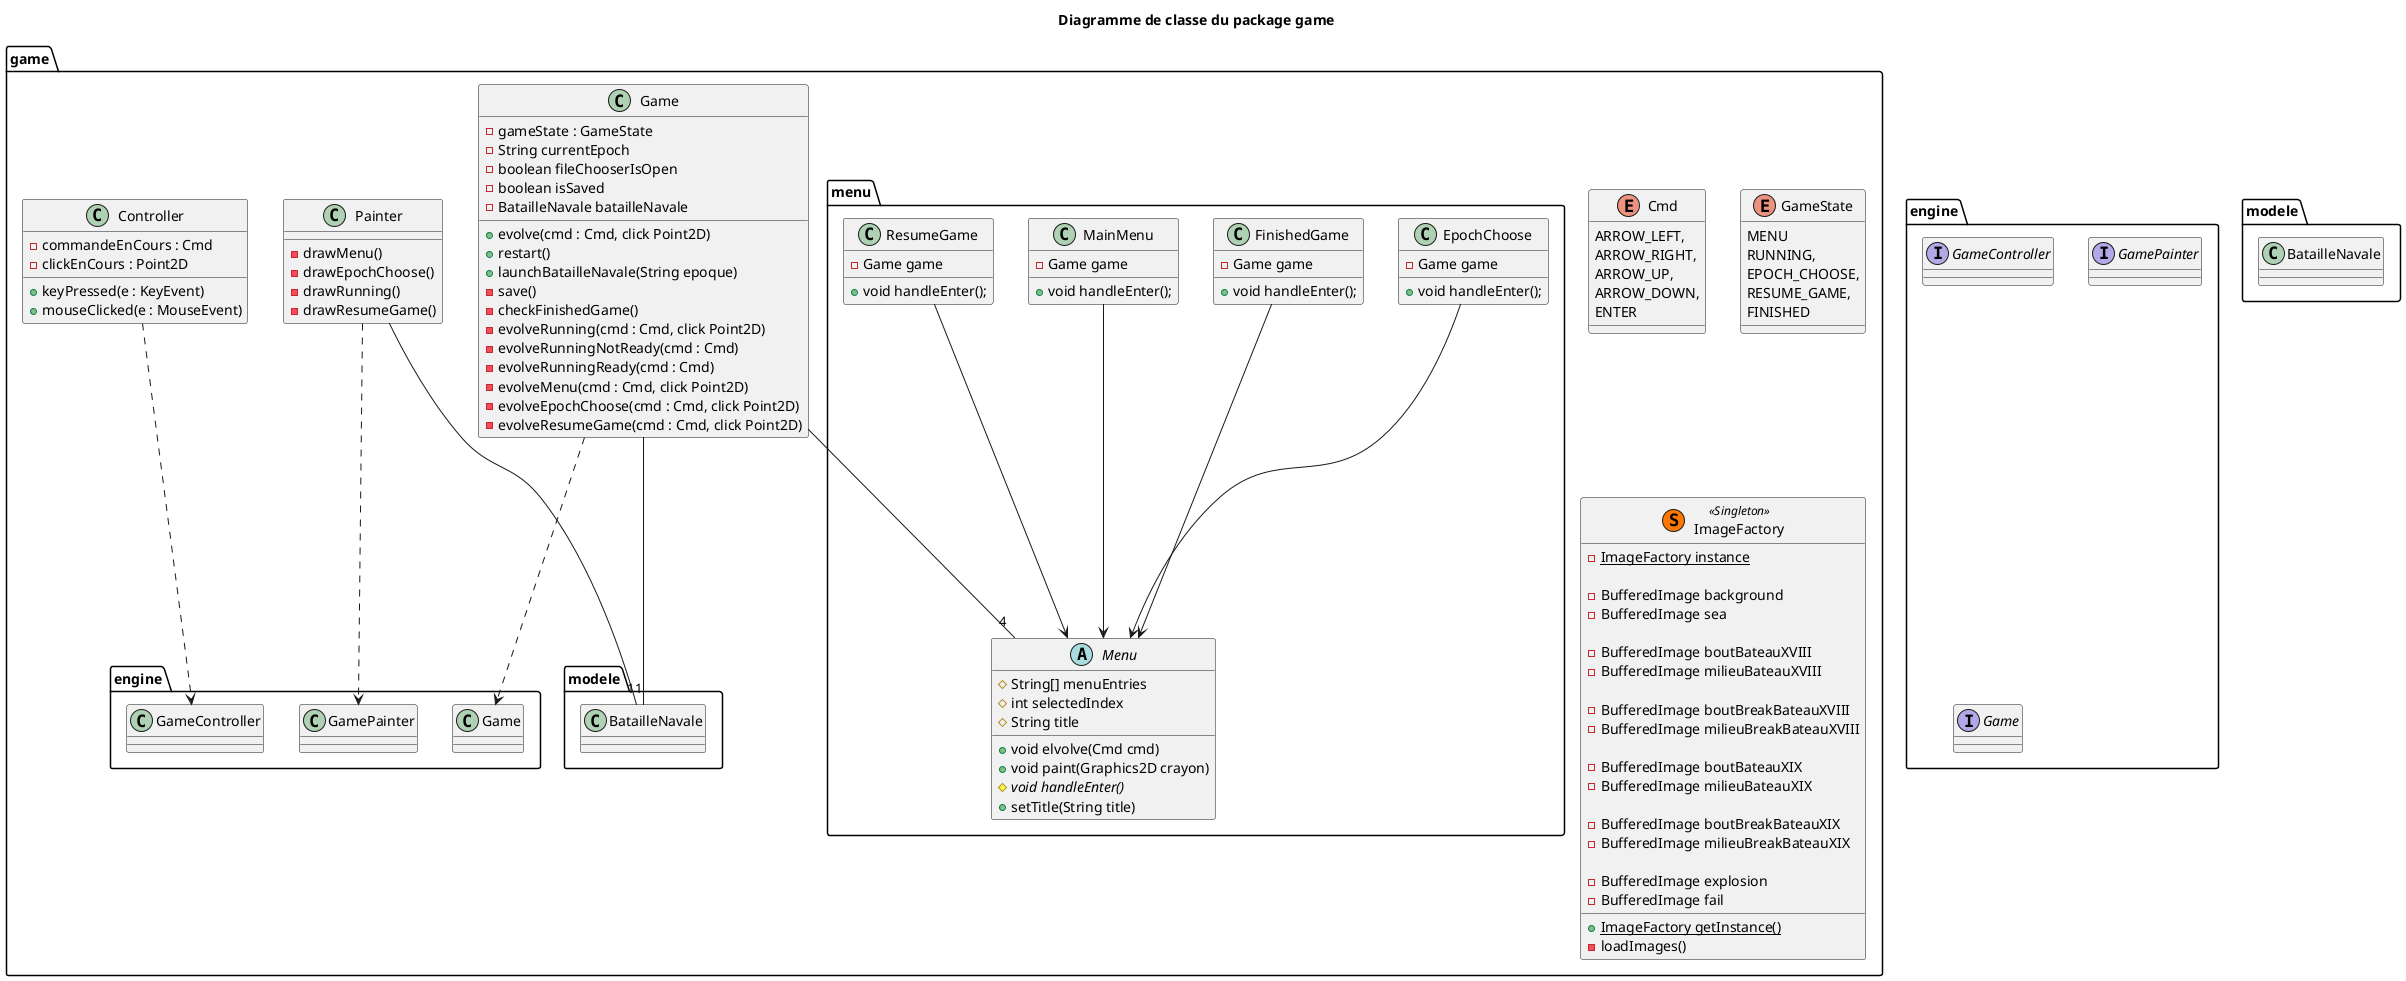 @startuml

title Diagramme de classe du package game

package game {
    
    enum Cmd {
        ARROW_LEFT,
        ARROW_RIGHT,
        ARROW_UP,
        ARROW_DOWN,
        ENTER
    }
    
    enum GameState {
        MENU
        RUNNING,
        EPOCH_CHOOSE,
        RESUME_GAME,
        FINISHED
    }

    class Game {
        - gameState : GameState
        - String currentEpoch
        - boolean fileChooserIsOpen
        - boolean isSaved
        - BatailleNavale batailleNavale

        + evolve(cmd : Cmd, click Point2D)
        + restart()
        + launchBatailleNavale(String epoque)
        - save()
        - checkFinishedGame()
        - evolveRunning(cmd : Cmd, click Point2D)
        - evolveRunningNotReady(cmd : Cmd)
        - evolveRunningReady(cmd : Cmd)
        - evolveMenu(cmd : Cmd, click Point2D)
        - evolveEpochChoose(cmd : Cmd, click Point2D)
        - evolveResumeGame(cmd : Cmd, click Point2D)

    }

    Game --"1" modele.BatailleNavale

    Game ..> engine.Game

    class Painter {
        - drawMenu()
        - drawEpochChoose()
        - drawRunning()
        - drawResumeGame()
    }
    Painter ..> engine.GamePainter
    Painter -- "1" modele.BatailleNavale

    class Controller {
        - commandeEnCours : Cmd
        - clickEnCours : Point2D
        + keyPressed(e : KeyEvent) 
        + mouseClicked(e : MouseEvent)
    }
    Controller ..> engine.GameController

    class ImageFactory << (S,#FF7700) Singleton >>{
        - {static} ImageFactory instance

        - BufferedImage background
        - BufferedImage sea

        - BufferedImage boutBateauXVIII
        - BufferedImage milieuBateauXVIII

        - BufferedImage boutBreakBateauXVIII
        - BufferedImage milieuBreakBateauXVIII

        - BufferedImage boutBateauXIX
        - BufferedImage milieuBateauXIX

        - BufferedImage boutBreakBateauXIX
        - BufferedImage milieuBreakBateauXIX

        - BufferedImage explosion
        - BufferedImage fail

        + {static} ImageFactory getInstance()
        - loadImages()
    }

    package menu{
        class EpochChoose{
            - Game game
            + void handleEnter();
        }
        class FinishedGame{
            - Game game
            + void handleEnter();
        }
        class MainMenu{
                    - Game game
                    + void handleEnter();
        }
        class ResumeGame{
                    - Game game
                    + void handleEnter();
        }
        abstract class Menu{
            # String[] menuEntries
            # int selectedIndex
            # String title

            + void elvolve(Cmd cmd)
            + void paint(Graphics2D crayon)
            # {abstract} void handleEnter()
            + setTitle(String title)
        }

        EpochChoose --> Menu
        FinishedGame --> Menu
        MainMenu --> Menu
        ResumeGame --> Menu

    }
        Game --"4" Menu

}


package engine {
    interface GameController
    interface GamePainter
    interface Game
}

package modele {
    class BatailleNavale
}

@enduml